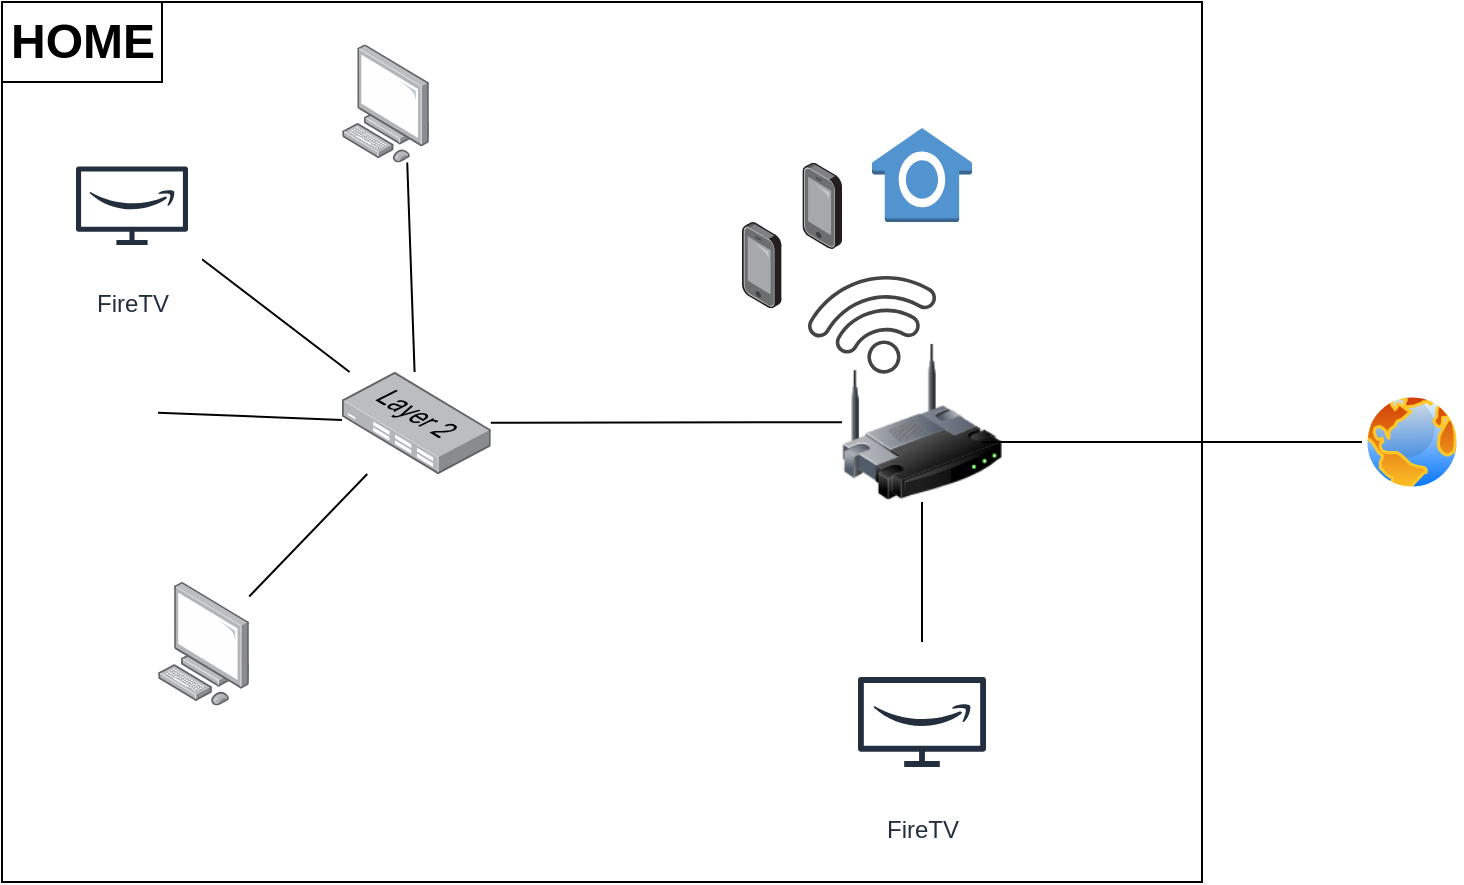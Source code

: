 <mxfile version="16.6.1" type="github"><diagram id="uN4OOhGmsnGhI8Kpkp9b" name="Page-1"><mxGraphModel dx="1248" dy="677" grid="1" gridSize="10" guides="1" tooltips="1" connect="1" arrows="1" fold="1" page="1" pageScale="1" pageWidth="827" pageHeight="1169" math="0" shadow="0"><root><mxCell id="0"/><mxCell id="1" parent="0"/><mxCell id="Xv7nMwvrhgrdDyt_nf2j-1" value="" style="points=[];aspect=fixed;html=1;align=center;shadow=0;dashed=0;image;image=img/lib/allied_telesis/computer_and_terminals/Personal_Computer.svg;" vertex="1" parent="1"><mxGeometry x="158" y="690" width="45.6" height="61.8" as="geometry"/></mxCell><mxCell id="Xv7nMwvrhgrdDyt_nf2j-2" value="" style="points=[];aspect=fixed;html=1;align=center;shadow=0;dashed=0;image;image=img/lib/allied_telesis/computer_and_terminals/Personal_Computer.svg;" vertex="1" parent="1"><mxGeometry x="250" y="421.22" width="43.6" height="59.08" as="geometry"/></mxCell><mxCell id="Xv7nMwvrhgrdDyt_nf2j-3" value="" style="points=[];aspect=fixed;html=1;align=center;shadow=0;dashed=0;image;image=img/lib/allied_telesis/switch/Switch_24_port_L2.svg;" vertex="1" parent="1"><mxGeometry x="250" y="585" width="74.4" height="51" as="geometry"/></mxCell><mxCell id="Xv7nMwvrhgrdDyt_nf2j-4" value="" style="image;html=1;image=img/lib/clip_art/networking/Wireless_Router_128x128.png" vertex="1" parent="1"><mxGeometry x="500" y="570" width="80" height="80" as="geometry"/></mxCell><mxCell id="Xv7nMwvrhgrdDyt_nf2j-5" value="" style="endArrow=none;html=1;rounded=0;exitX=0.748;exitY=0.999;exitDx=0;exitDy=0;exitPerimeter=0;" edge="1" parent="1" source="Xv7nMwvrhgrdDyt_nf2j-2" target="Xv7nMwvrhgrdDyt_nf2j-3"><mxGeometry width="50" height="50" relative="1" as="geometry"><mxPoint x="210" y="585" as="sourcePoint"/><mxPoint x="260" y="535" as="targetPoint"/></mxGeometry></mxCell><mxCell id="Xv7nMwvrhgrdDyt_nf2j-6" value="" style="endArrow=none;html=1;rounded=0;" edge="1" parent="1" source="Xv7nMwvrhgrdDyt_nf2j-1" target="Xv7nMwvrhgrdDyt_nf2j-3"><mxGeometry width="50" height="50" relative="1" as="geometry"><mxPoint x="390" y="650" as="sourcePoint"/><mxPoint x="440" y="600" as="targetPoint"/></mxGeometry></mxCell><mxCell id="Xv7nMwvrhgrdDyt_nf2j-7" value="" style="endArrow=none;html=1;rounded=0;" edge="1" parent="1" source="Xv7nMwvrhgrdDyt_nf2j-3" target="Xv7nMwvrhgrdDyt_nf2j-4"><mxGeometry width="50" height="50" relative="1" as="geometry"><mxPoint x="320" y="660" as="sourcePoint"/><mxPoint x="370" y="610" as="targetPoint"/></mxGeometry></mxCell><mxCell id="Xv7nMwvrhgrdDyt_nf2j-9" value="" style="endArrow=none;html=1;rounded=0;" edge="1" parent="1" source="Xv7nMwvrhgrdDyt_nf2j-10" target="Xv7nMwvrhgrdDyt_nf2j-3"><mxGeometry width="50" height="50" relative="1" as="geometry"><mxPoint x="279.206" y="475.5" as="sourcePoint"/><mxPoint x="440" y="600" as="targetPoint"/></mxGeometry></mxCell><mxCell id="Xv7nMwvrhgrdDyt_nf2j-10" value="FireTV" style="sketch=0;outlineConnect=0;fontColor=#232F3E;gradientColor=none;strokeColor=#232F3E;fillColor=#ffffff;dashed=0;verticalLabelPosition=bottom;verticalAlign=top;align=center;html=1;fontSize=12;fontStyle=0;aspect=fixed;shape=mxgraph.aws4.resourceIcon;resIcon=mxgraph.aws4.firetv;" vertex="1" parent="1"><mxGeometry x="110" y="466.9" width="70" height="70" as="geometry"/></mxCell><mxCell id="Xv7nMwvrhgrdDyt_nf2j-11" value="" style="sketch=0;pointerEvents=1;shadow=0;dashed=0;html=1;strokeColor=none;fillColor=#434445;aspect=fixed;labelPosition=center;verticalLabelPosition=bottom;verticalAlign=top;align=center;outlineConnect=0;shape=mxgraph.vvd.wi_fi;rotation=-60;" vertex="1" parent="1"><mxGeometry x="490" y="530" width="50" height="50" as="geometry"/></mxCell><mxCell id="Xv7nMwvrhgrdDyt_nf2j-12" value="" style="points=[];aspect=fixed;html=1;align=center;shadow=0;dashed=0;image;image=img/lib/allied_telesis/computer_and_terminals/Smartphone.svg;" vertex="1" parent="1"><mxGeometry x="450" y="510" width="19.8" height="43.2" as="geometry"/></mxCell><mxCell id="Xv7nMwvrhgrdDyt_nf2j-13" value="" style="points=[];aspect=fixed;html=1;align=center;shadow=0;dashed=0;image;image=img/lib/allied_telesis/computer_and_terminals/Smartphone.svg;" vertex="1" parent="1"><mxGeometry x="480.2" y="480.3" width="19.8" height="43.2" as="geometry"/></mxCell><mxCell id="Xv7nMwvrhgrdDyt_nf2j-14" value="" style="shape=image;html=1;verticalAlign=top;verticalLabelPosition=bottom;labelBackgroundColor=#ffffff;imageAspect=0;aspect=fixed;image=https://cdn4.iconfinder.com/data/icons/ionicons/512/icon-game-controller-b-128.png" vertex="1" parent="1"><mxGeometry x="90" y="570" width="68" height="68" as="geometry"/></mxCell><mxCell id="Xv7nMwvrhgrdDyt_nf2j-15" value="" style="endArrow=none;html=1;rounded=0;" edge="1" parent="1" source="Xv7nMwvrhgrdDyt_nf2j-14" target="Xv7nMwvrhgrdDyt_nf2j-3"><mxGeometry width="50" height="50" relative="1" as="geometry"><mxPoint x="390" y="650" as="sourcePoint"/><mxPoint x="440" y="600" as="targetPoint"/></mxGeometry></mxCell><mxCell id="Xv7nMwvrhgrdDyt_nf2j-16" value="" style="aspect=fixed;perimeter=ellipsePerimeter;html=1;align=center;shadow=0;dashed=0;spacingTop=3;image;image=img/lib/active_directory/internet_globe.svg;" vertex="1" parent="1"><mxGeometry x="760" y="595" width="50" height="50" as="geometry"/></mxCell><mxCell id="Xv7nMwvrhgrdDyt_nf2j-18" value="FireTV" style="sketch=0;outlineConnect=0;fontColor=#232F3E;gradientColor=none;strokeColor=#232F3E;fillColor=#ffffff;dashed=0;verticalLabelPosition=bottom;verticalAlign=top;align=center;html=1;fontSize=12;fontStyle=0;aspect=fixed;shape=mxgraph.aws4.resourceIcon;resIcon=mxgraph.aws4.firetv;" vertex="1" parent="1"><mxGeometry x="500" y="720" width="80" height="80" as="geometry"/></mxCell><mxCell id="Xv7nMwvrhgrdDyt_nf2j-19" value="" style="endArrow=none;html=1;rounded=0;" edge="1" parent="1" source="Xv7nMwvrhgrdDyt_nf2j-18" target="Xv7nMwvrhgrdDyt_nf2j-4"><mxGeometry width="50" height="50" relative="1" as="geometry"><mxPoint x="390" y="650" as="sourcePoint"/><mxPoint x="500" y="670" as="targetPoint"/></mxGeometry></mxCell><mxCell id="Xv7nMwvrhgrdDyt_nf2j-20" value="" style="outlineConnect=0;dashed=0;verticalLabelPosition=bottom;verticalAlign=top;align=center;html=1;shape=mxgraph.aws3.alexa_smart_home_skill;fillColor=#5294CF;gradientColor=none;" vertex="1" parent="1"><mxGeometry x="515" y="463" width="50" height="47" as="geometry"/></mxCell><mxCell id="Xv7nMwvrhgrdDyt_nf2j-21" value="" style="rounded=0;whiteSpace=wrap;html=1;gradientColor=#ffffff;gradientDirection=north;fillColor=none;labelBackgroundColor=none;labelBorderColor=none;fontColor=none;noLabel=1;" vertex="1" parent="1"><mxGeometry x="80" y="400" width="600" height="440" as="geometry"/></mxCell><mxCell id="Xv7nMwvrhgrdDyt_nf2j-22" value="" style="endArrow=none;html=1;rounded=0;entryX=0;entryY=0.5;entryDx=0;entryDy=0;" edge="1" parent="1" target="Xv7nMwvrhgrdDyt_nf2j-16"><mxGeometry width="50" height="50" relative="1" as="geometry"><mxPoint x="570" y="620" as="sourcePoint"/><mxPoint x="440" y="600" as="targetPoint"/></mxGeometry></mxCell><mxCell id="Xv7nMwvrhgrdDyt_nf2j-23" value="" style="rounded=0;whiteSpace=wrap;html=1;fillColor=none;gradientColor=#ffffff;gradientDirection=north;" vertex="1" parent="1"><mxGeometry x="80" y="400" width="80" height="40" as="geometry"/></mxCell><mxCell id="Xv7nMwvrhgrdDyt_nf2j-24" value="HOME" style="text;strokeColor=none;fillColor=none;html=1;fontSize=24;fontStyle=1;verticalAlign=middle;align=center;" vertex="1" parent="1"><mxGeometry x="80" y="400" width="80" height="39.16" as="geometry"/></mxCell></root></mxGraphModel></diagram></mxfile>